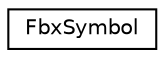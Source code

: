 digraph "クラス階層図"
{
  edge [fontname="Helvetica",fontsize="10",labelfontname="Helvetica",labelfontsize="10"];
  node [fontname="Helvetica",fontsize="10",shape=record];
  rankdir="LR";
  Node0 [label="FbxSymbol",height=0.2,width=0.4,color="black", fillcolor="white", style="filled",URL="$class_fbx_symbol.html"];
}
